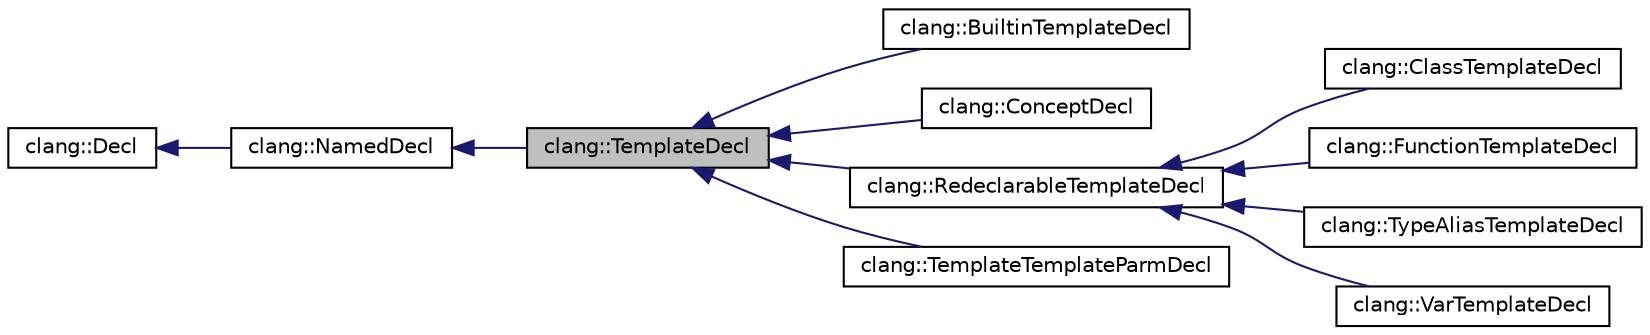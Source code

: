 digraph "clang::TemplateDecl"
{
 // LATEX_PDF_SIZE
  bgcolor="transparent";
  edge [fontname="Helvetica",fontsize="10",labelfontname="Helvetica",labelfontsize="10"];
  node [fontname="Helvetica",fontsize="10",shape=record];
  rankdir="LR";
  Node1 [label="clang::TemplateDecl",height=0.2,width=0.4,color="black", fillcolor="grey75", style="filled", fontcolor="black",tooltip="The base class of all kinds of template declarations (e.g., class, function, etc.)."];
  Node2 -> Node1 [dir="back",color="midnightblue",fontsize="10",style="solid",fontname="Helvetica"];
  Node2 [label="clang::NamedDecl",height=0.2,width=0.4,color="black",URL="$classclang_1_1NamedDecl.html",tooltip="This represents a decl that may have a name."];
  Node3 -> Node2 [dir="back",color="midnightblue",fontsize="10",style="solid",fontname="Helvetica"];
  Node3 [label="clang::Decl",height=0.2,width=0.4,color="black",URL="$classclang_1_1Decl.html",tooltip="Decl - This represents one declaration (or definition), e.g."];
  Node1 -> Node4 [dir="back",color="midnightblue",fontsize="10",style="solid",fontname="Helvetica"];
  Node4 [label="clang::BuiltinTemplateDecl",height=0.2,width=0.4,color="black",URL="$classclang_1_1BuiltinTemplateDecl.html",tooltip="Represents the builtin template declaration which is used to implement __make_integer_seq and other b..."];
  Node1 -> Node5 [dir="back",color="midnightblue",fontsize="10",style="solid",fontname="Helvetica"];
  Node5 [label="clang::ConceptDecl",height=0.2,width=0.4,color="black",URL="$classclang_1_1ConceptDecl.html",tooltip="Declaration of a C++20 concept."];
  Node1 -> Node6 [dir="back",color="midnightblue",fontsize="10",style="solid",fontname="Helvetica"];
  Node6 [label="clang::RedeclarableTemplateDecl",height=0.2,width=0.4,color="black",URL="$classclang_1_1RedeclarableTemplateDecl.html",tooltip="Declaration of a redeclarable template."];
  Node6 -> Node7 [dir="back",color="midnightblue",fontsize="10",style="solid",fontname="Helvetica"];
  Node7 [label="clang::ClassTemplateDecl",height=0.2,width=0.4,color="black",URL="$classclang_1_1ClassTemplateDecl.html",tooltip="Declaration of a class template."];
  Node6 -> Node8 [dir="back",color="midnightblue",fontsize="10",style="solid",fontname="Helvetica"];
  Node8 [label="clang::FunctionTemplateDecl",height=0.2,width=0.4,color="black",URL="$classclang_1_1FunctionTemplateDecl.html",tooltip="Declaration of a template function."];
  Node6 -> Node9 [dir="back",color="midnightblue",fontsize="10",style="solid",fontname="Helvetica"];
  Node9 [label="clang::TypeAliasTemplateDecl",height=0.2,width=0.4,color="black",URL="$classclang_1_1TypeAliasTemplateDecl.html",tooltip="Declaration of an alias template."];
  Node6 -> Node10 [dir="back",color="midnightblue",fontsize="10",style="solid",fontname="Helvetica"];
  Node10 [label="clang::VarTemplateDecl",height=0.2,width=0.4,color="black",URL="$classclang_1_1VarTemplateDecl.html",tooltip="Declaration of a variable template."];
  Node1 -> Node11 [dir="back",color="midnightblue",fontsize="10",style="solid",fontname="Helvetica"];
  Node11 [label="clang::TemplateTemplateParmDecl",height=0.2,width=0.4,color="black",URL="$classclang_1_1TemplateTemplateParmDecl.html",tooltip="TemplateTemplateParmDecl - Declares a template template parameter, e.g., \"T\" in."];
}

